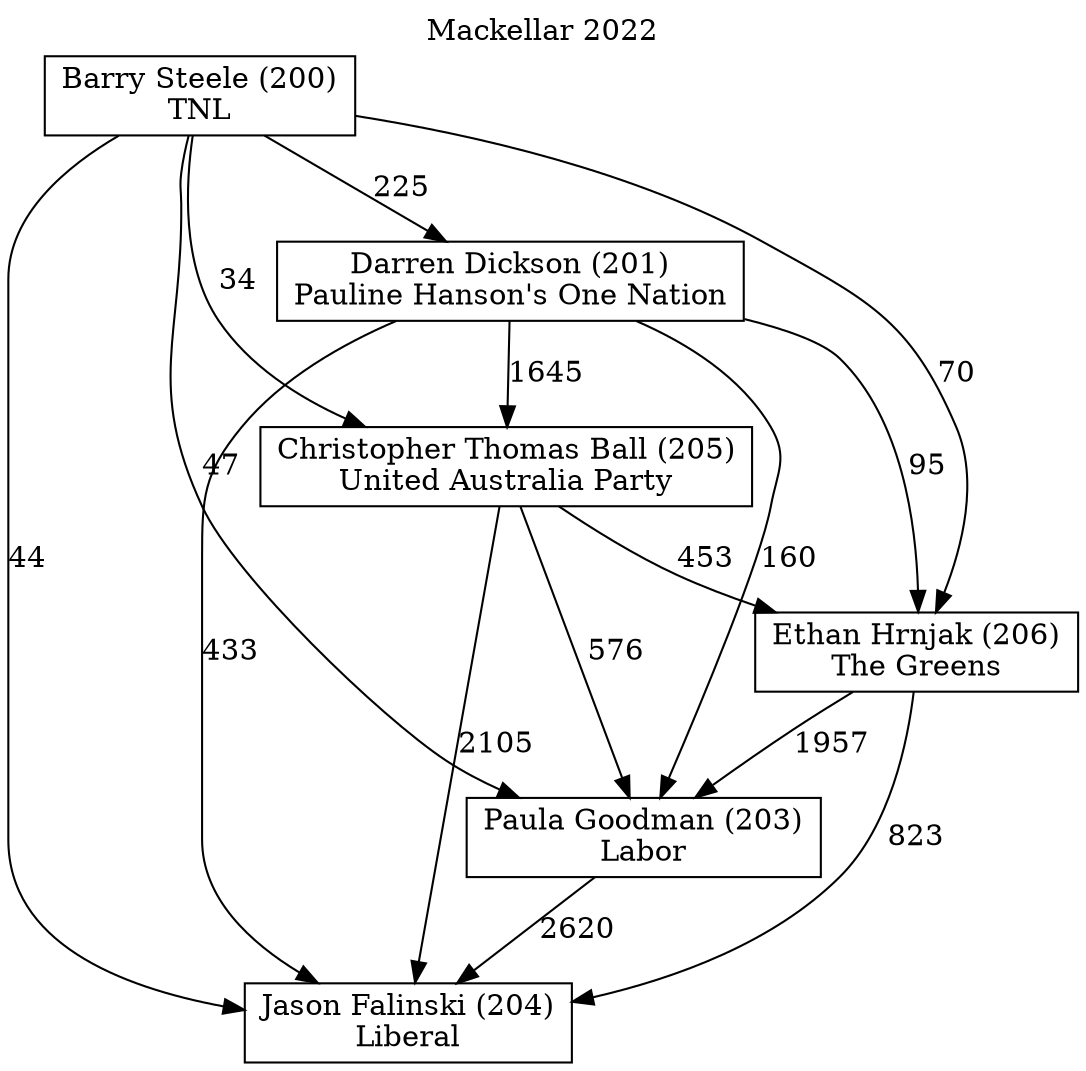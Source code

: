 // House preference flow
digraph "Jason Falinski (204)_Mackellar_2022" {
	graph [label="Mackellar 2022" labelloc=t mclimit=10]
	node [shape=box]
	"Jason Falinski (204)" [label="Jason Falinski (204)
Liberal"]
	"Barry Steele (200)" [label="Barry Steele (200)
TNL"]
	"Paula Goodman (203)" [label="Paula Goodman (203)
Labor"]
	"Christopher Thomas Ball (205)" [label="Christopher Thomas Ball (205)
United Australia Party"]
	"Darren Dickson (201)" [label="Darren Dickson (201)
Pauline Hanson's One Nation"]
	"Ethan Hrnjak (206)" [label="Ethan Hrnjak (206)
The Greens"]
	"Barry Steele (200)" -> "Darren Dickson (201)" [label=225]
	"Barry Steele (200)" -> "Paula Goodman (203)" [label=47]
	"Barry Steele (200)" -> "Christopher Thomas Ball (205)" [label=34]
	"Darren Dickson (201)" -> "Ethan Hrnjak (206)" [label=95]
	"Paula Goodman (203)" -> "Jason Falinski (204)" [label=2620]
	"Darren Dickson (201)" -> "Paula Goodman (203)" [label=160]
	"Darren Dickson (201)" -> "Christopher Thomas Ball (205)" [label=1645]
	"Christopher Thomas Ball (205)" -> "Jason Falinski (204)" [label=2105]
	"Christopher Thomas Ball (205)" -> "Ethan Hrnjak (206)" [label=453]
	"Darren Dickson (201)" -> "Jason Falinski (204)" [label=433]
	"Christopher Thomas Ball (205)" -> "Paula Goodman (203)" [label=576]
	"Barry Steele (200)" -> "Jason Falinski (204)" [label=44]
	"Ethan Hrnjak (206)" -> "Paula Goodman (203)" [label=1957]
	"Barry Steele (200)" -> "Ethan Hrnjak (206)" [label=70]
	"Ethan Hrnjak (206)" -> "Jason Falinski (204)" [label=823]
}
